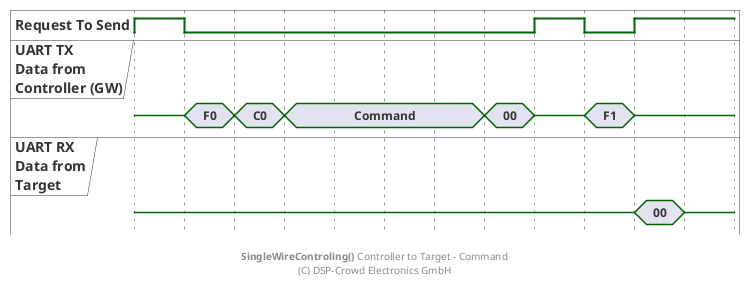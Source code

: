 
@startuml

hide time-axis

binary "Request To Send" as rts
concise "UART TX\nData from\nController (GW)" as ctrl
concise "UART RX\nData from\nTarget" as tar

@0
rts is 1
ctrl is {-}
tar is {-}

@+20
rts is 0
ctrl is "F0"

@+20
ctrl is "C0"

@+20
ctrl is "Command"

@+80
ctrl is "00"

@+20
rts is 1
ctrl is {-}

@+20
rts is 0
ctrl is "F1"

@+20
rts is 1
ctrl is {-}
tar is "00"

@+20
tar is {-}

footer **SingleWireControling()** Controller to Target - Command\n(C) DSP-Crowd Electronics GmbH

@enduml

